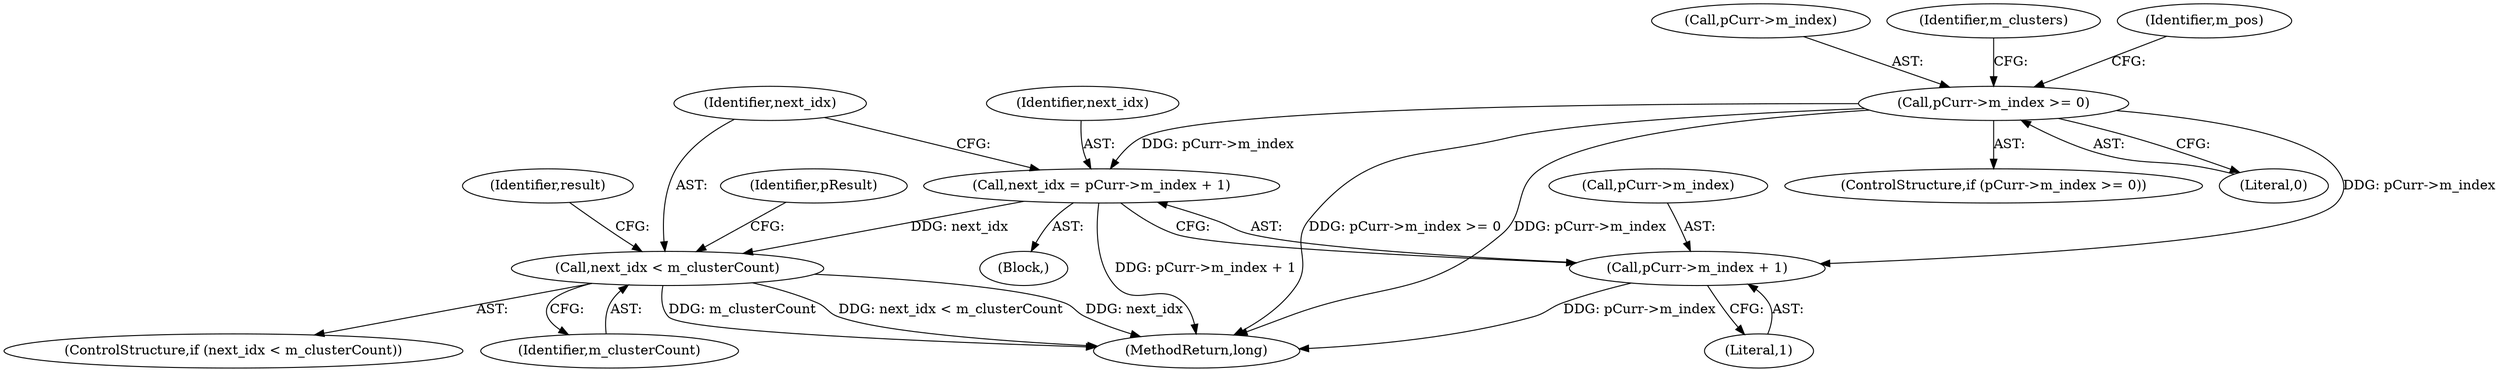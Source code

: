 digraph "1_Android_04839626ed859623901ebd3a5fd483982186b59d_190@pointer" {
"1000134" [label="(Call,pCurr->m_index >= 0)"];
"1000149" [label="(Call,next_idx = pCurr->m_index + 1)"];
"1000157" [label="(Call,next_idx < m_clusterCount)"];
"1000151" [label="(Call,pCurr->m_index + 1)"];
"1000152" [label="(Call,pCurr->m_index)"];
"1000155" [label="(Literal,1)"];
"1000151" [label="(Call,pCurr->m_index + 1)"];
"1000150" [label="(Identifier,next_idx)"];
"1000135" [label="(Call,pCurr->m_index)"];
"1000134" [label="(Call,pCurr->m_index >= 0)"];
"1000139" [label="(Block,)"];
"1000157" [label="(Call,next_idx < m_clusterCount)"];
"1000156" [label="(ControlStructure,if (next_idx < m_clusterCount))"];
"1000162" [label="(Identifier,pResult)"];
"1000158" [label="(Identifier,next_idx)"];
"1000138" [label="(Literal,0)"];
"1000436" [label="(MethodReturn,long)"];
"1000159" [label="(Identifier,m_clusterCount)"];
"1000133" [label="(ControlStructure,if (pCurr->m_index >= 0))"];
"1000149" [label="(Call,next_idx = pCurr->m_index + 1)"];
"1000170" [label="(Identifier,result)"];
"1000143" [label="(Identifier,m_clusters)"];
"1000194" [label="(Identifier,m_pos)"];
"1000134" -> "1000133"  [label="AST: "];
"1000134" -> "1000138"  [label="CFG: "];
"1000135" -> "1000134"  [label="AST: "];
"1000138" -> "1000134"  [label="AST: "];
"1000143" -> "1000134"  [label="CFG: "];
"1000194" -> "1000134"  [label="CFG: "];
"1000134" -> "1000436"  [label="DDG: pCurr->m_index >= 0"];
"1000134" -> "1000436"  [label="DDG: pCurr->m_index"];
"1000134" -> "1000149"  [label="DDG: pCurr->m_index"];
"1000134" -> "1000151"  [label="DDG: pCurr->m_index"];
"1000149" -> "1000139"  [label="AST: "];
"1000149" -> "1000151"  [label="CFG: "];
"1000150" -> "1000149"  [label="AST: "];
"1000151" -> "1000149"  [label="AST: "];
"1000158" -> "1000149"  [label="CFG: "];
"1000149" -> "1000436"  [label="DDG: pCurr->m_index + 1"];
"1000149" -> "1000157"  [label="DDG: next_idx"];
"1000157" -> "1000156"  [label="AST: "];
"1000157" -> "1000159"  [label="CFG: "];
"1000158" -> "1000157"  [label="AST: "];
"1000159" -> "1000157"  [label="AST: "];
"1000162" -> "1000157"  [label="CFG: "];
"1000170" -> "1000157"  [label="CFG: "];
"1000157" -> "1000436"  [label="DDG: m_clusterCount"];
"1000157" -> "1000436"  [label="DDG: next_idx < m_clusterCount"];
"1000157" -> "1000436"  [label="DDG: next_idx"];
"1000151" -> "1000155"  [label="CFG: "];
"1000152" -> "1000151"  [label="AST: "];
"1000155" -> "1000151"  [label="AST: "];
"1000151" -> "1000436"  [label="DDG: pCurr->m_index"];
}
